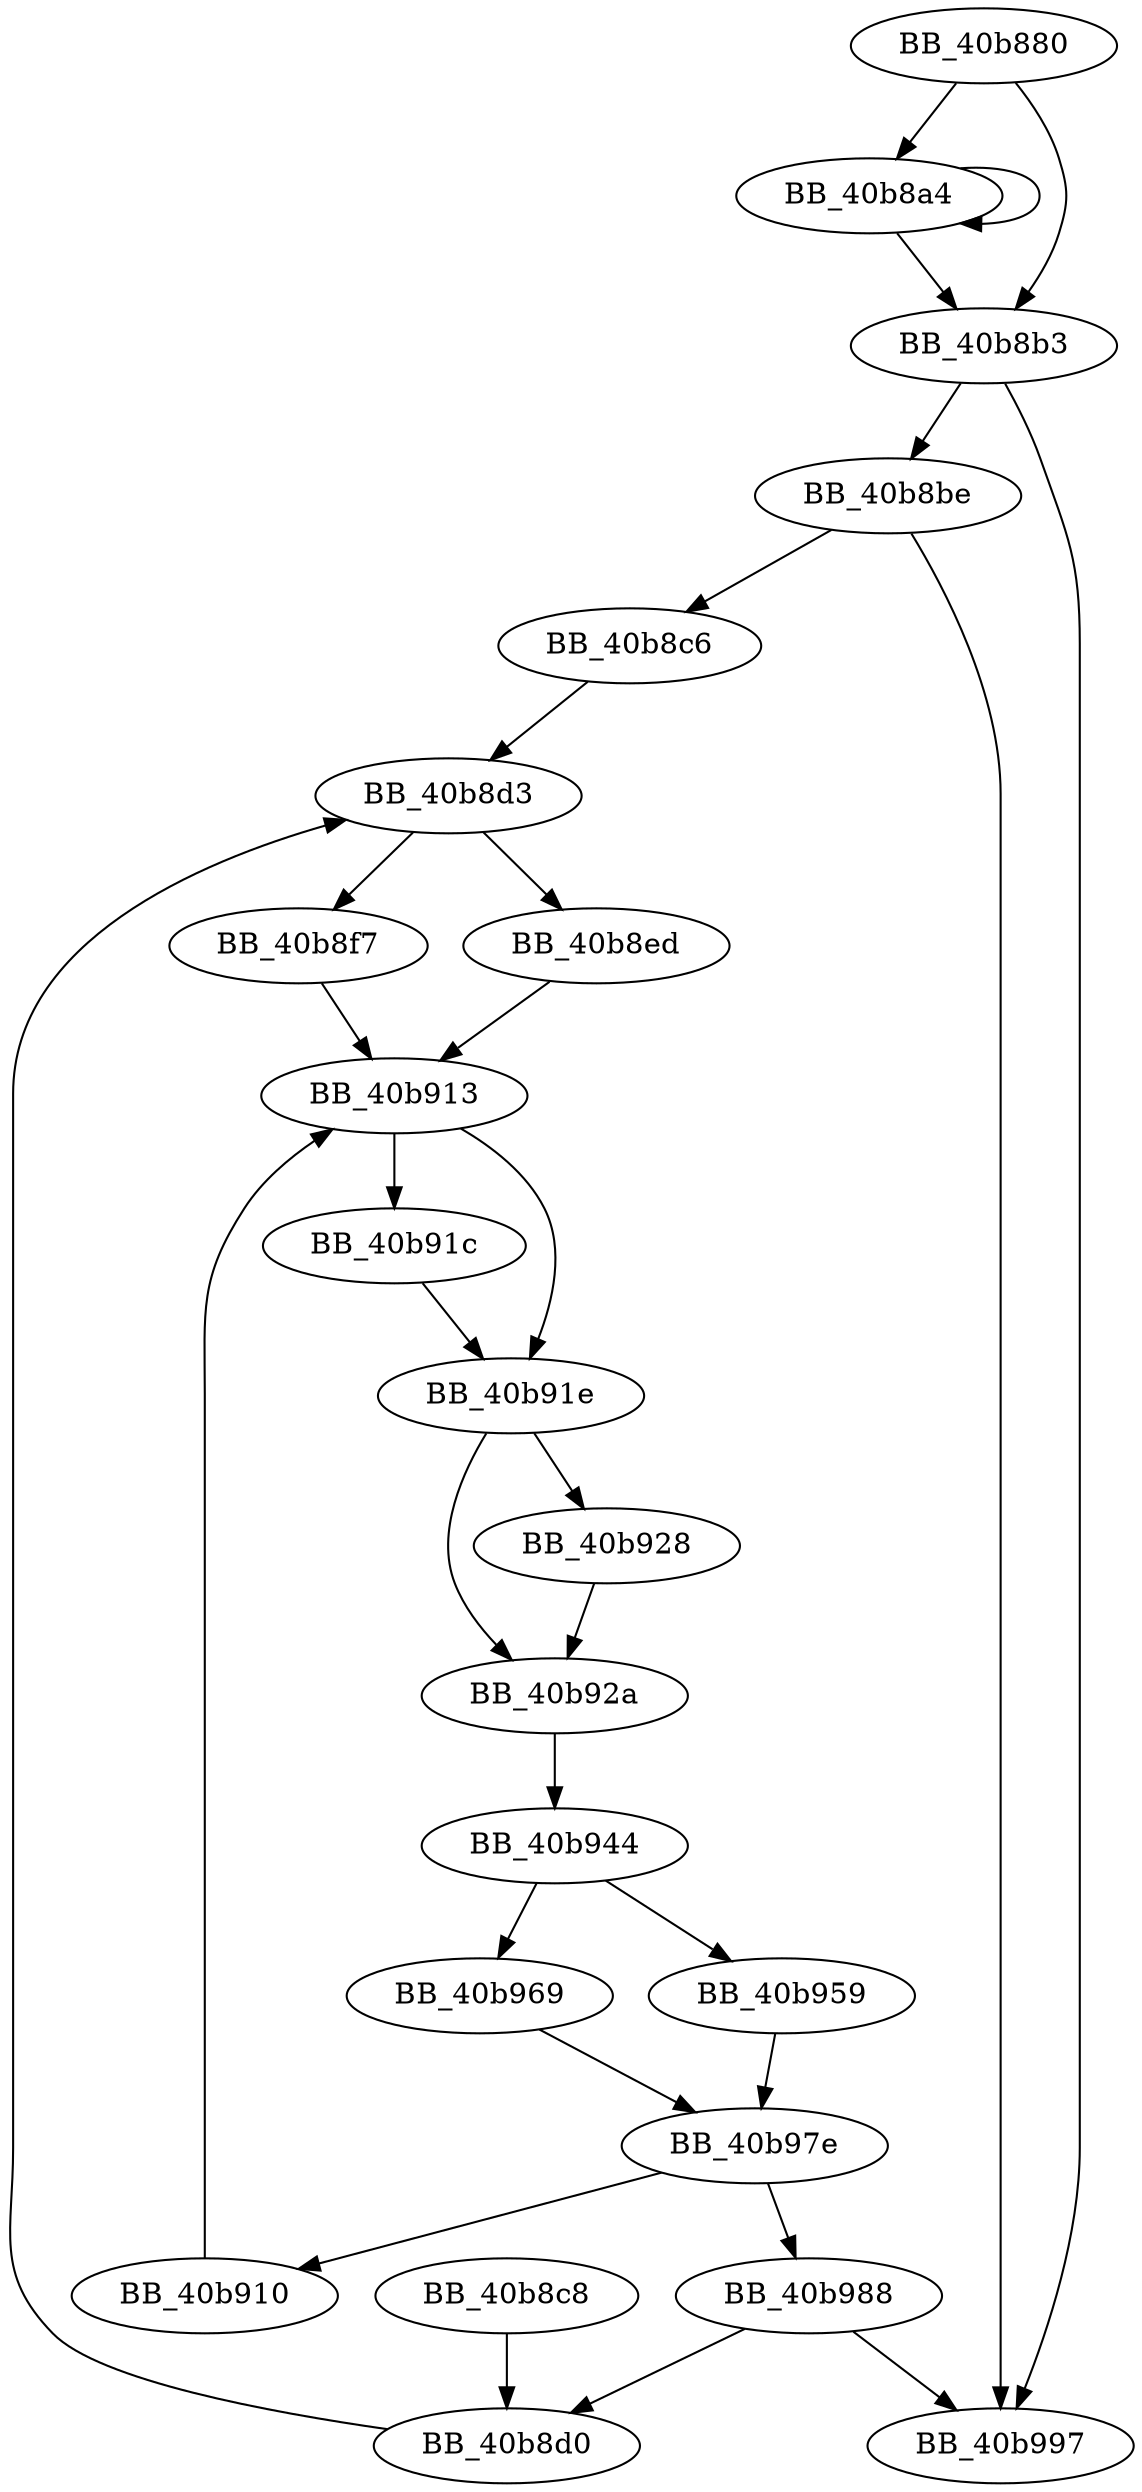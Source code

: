 DiGraph sub_40B880{
BB_40b880->BB_40b8a4
BB_40b880->BB_40b8b3
BB_40b8a4->BB_40b8a4
BB_40b8a4->BB_40b8b3
BB_40b8b3->BB_40b8be
BB_40b8b3->BB_40b997
BB_40b8be->BB_40b8c6
BB_40b8be->BB_40b997
BB_40b8c6->BB_40b8d3
BB_40b8c8->BB_40b8d0
BB_40b8d0->BB_40b8d3
BB_40b8d3->BB_40b8ed
BB_40b8d3->BB_40b8f7
BB_40b8ed->BB_40b913
BB_40b8f7->BB_40b913
BB_40b910->BB_40b913
BB_40b913->BB_40b91c
BB_40b913->BB_40b91e
BB_40b91c->BB_40b91e
BB_40b91e->BB_40b928
BB_40b91e->BB_40b92a
BB_40b928->BB_40b92a
BB_40b92a->BB_40b944
BB_40b944->BB_40b959
BB_40b944->BB_40b969
BB_40b959->BB_40b97e
BB_40b969->BB_40b97e
BB_40b97e->BB_40b910
BB_40b97e->BB_40b988
BB_40b988->BB_40b8d0
BB_40b988->BB_40b997
}
